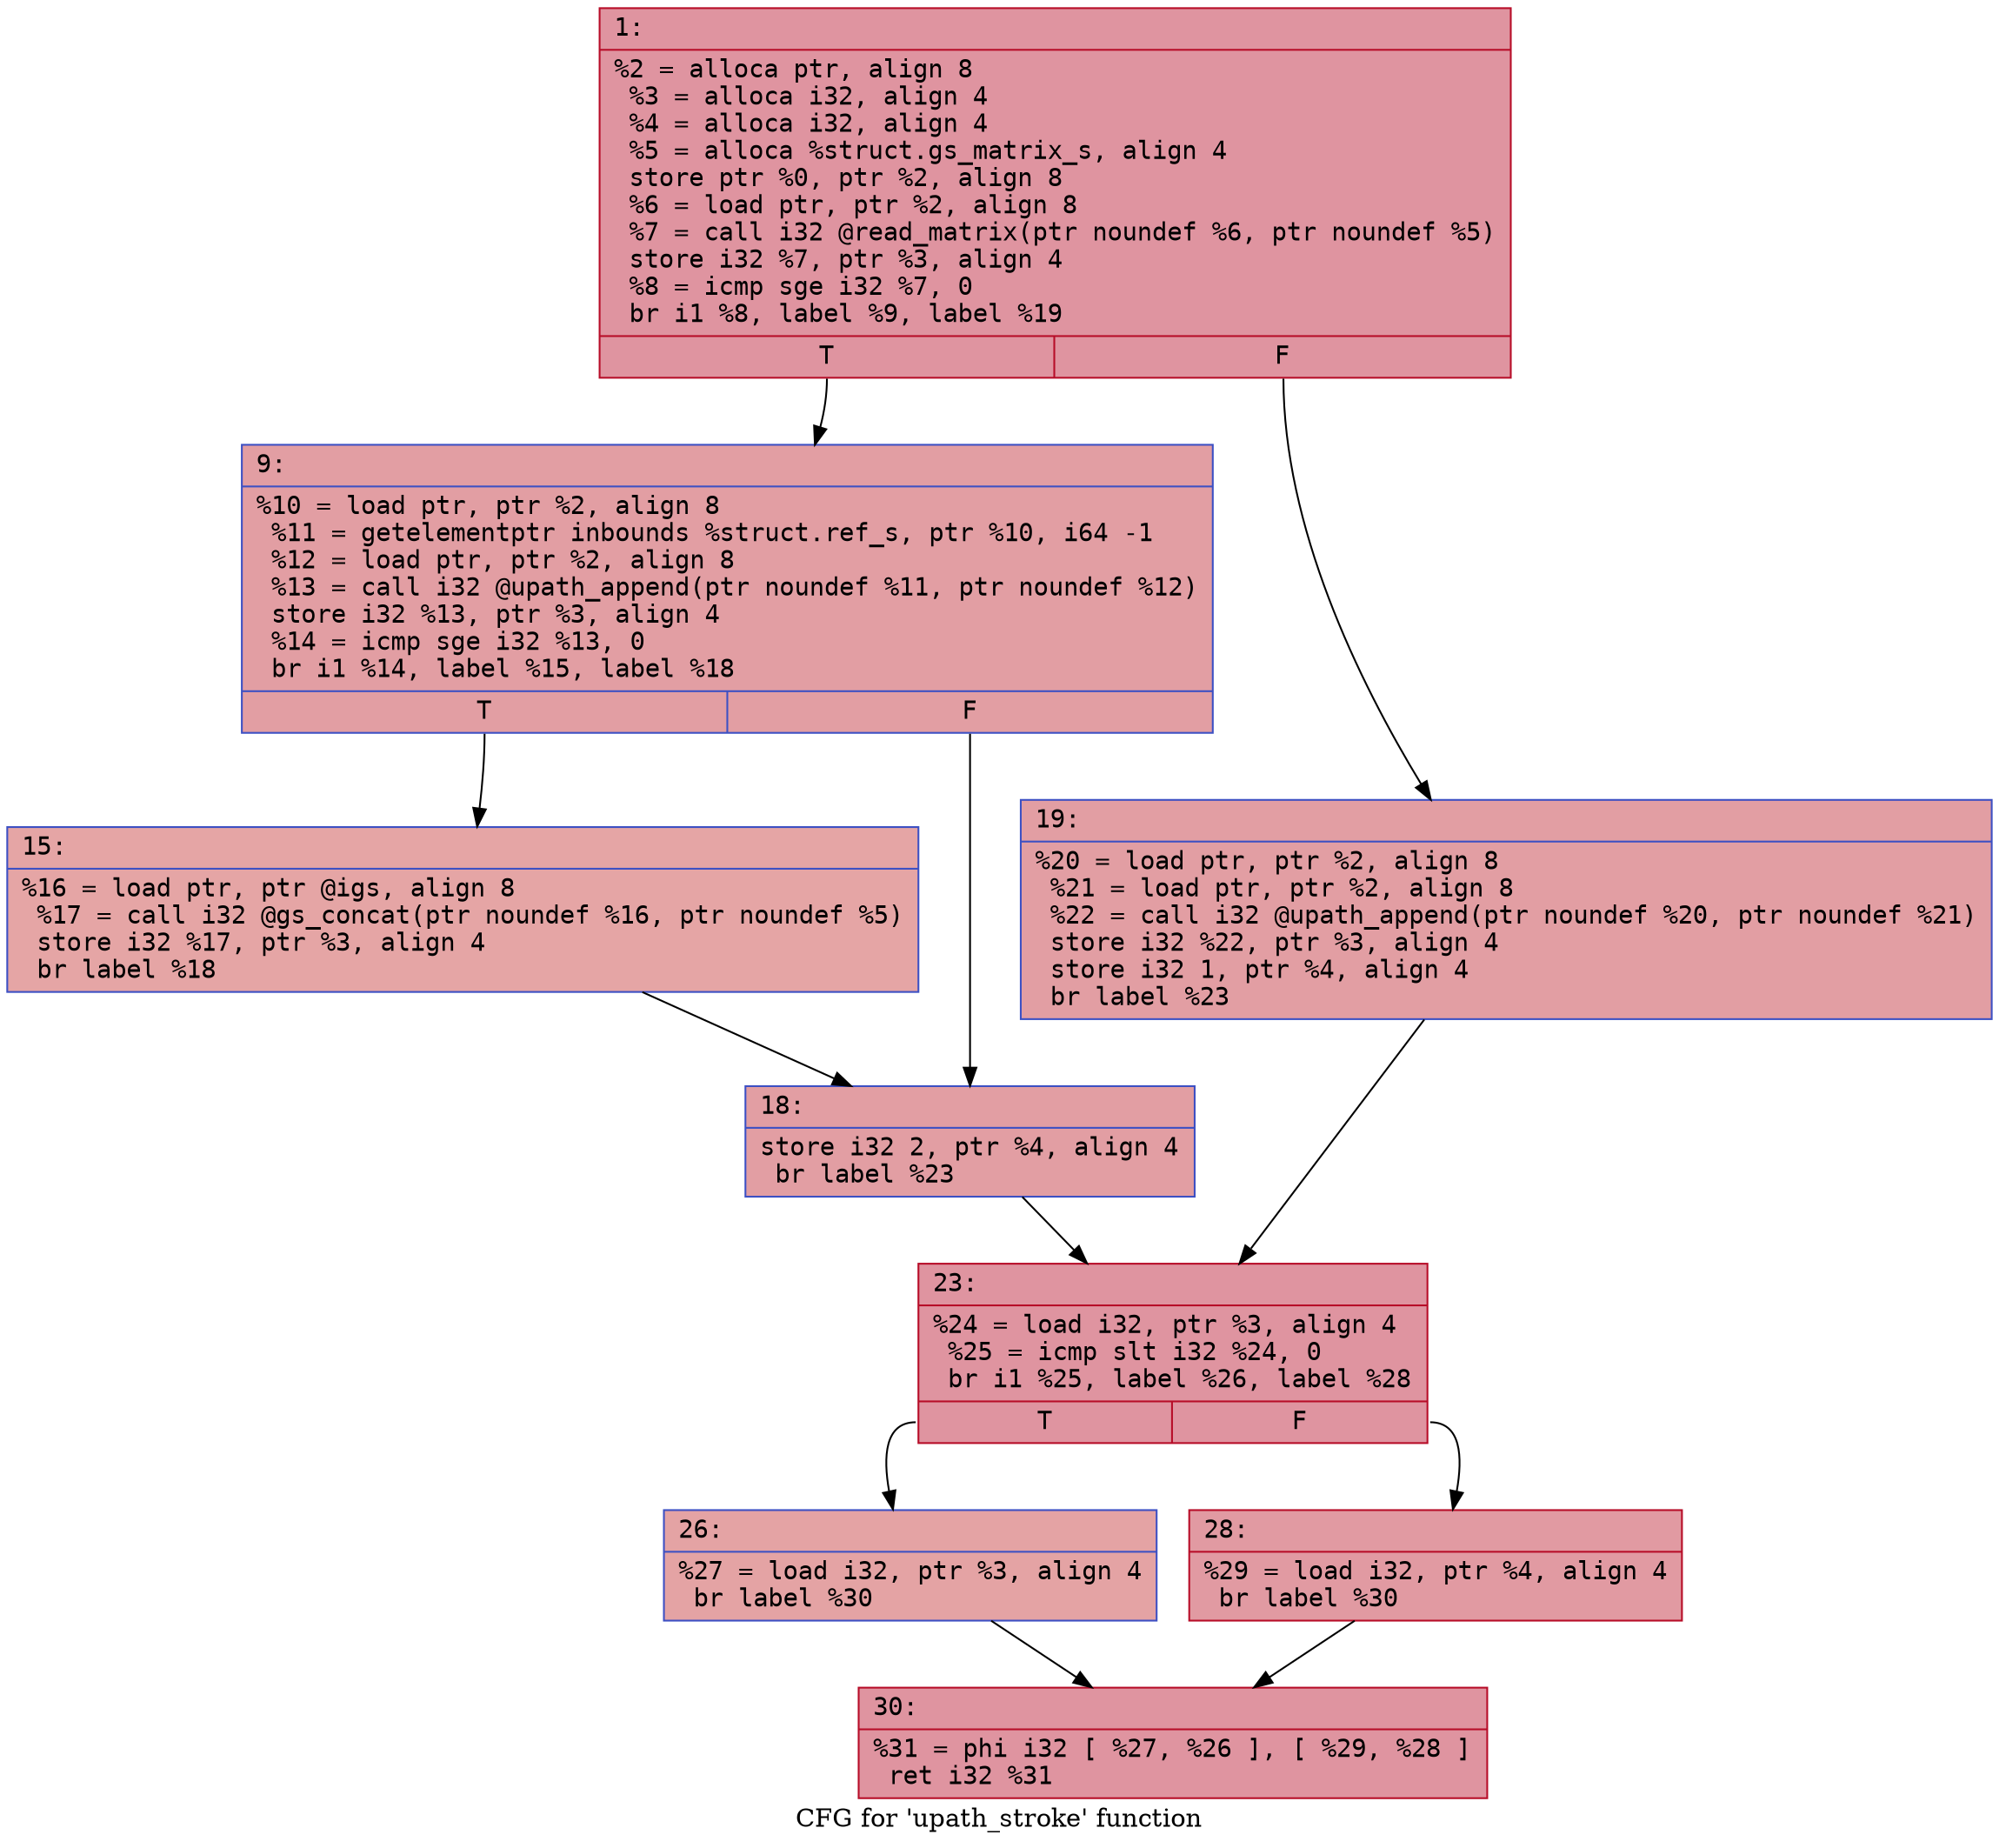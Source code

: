 digraph "CFG for 'upath_stroke' function" {
	label="CFG for 'upath_stroke' function";

	Node0x600003a81db0 [shape=record,color="#b70d28ff", style=filled, fillcolor="#b70d2870" fontname="Courier",label="{1:\l|  %2 = alloca ptr, align 8\l  %3 = alloca i32, align 4\l  %4 = alloca i32, align 4\l  %5 = alloca %struct.gs_matrix_s, align 4\l  store ptr %0, ptr %2, align 8\l  %6 = load ptr, ptr %2, align 8\l  %7 = call i32 @read_matrix(ptr noundef %6, ptr noundef %5)\l  store i32 %7, ptr %3, align 4\l  %8 = icmp sge i32 %7, 0\l  br i1 %8, label %9, label %19\l|{<s0>T|<s1>F}}"];
	Node0x600003a81db0:s0 -> Node0x600003a81e00[tooltip="1 -> 9\nProbability 50.00%" ];
	Node0x600003a81db0:s1 -> Node0x600003a81ef0[tooltip="1 -> 19\nProbability 50.00%" ];
	Node0x600003a81e00 [shape=record,color="#3d50c3ff", style=filled, fillcolor="#be242e70" fontname="Courier",label="{9:\l|  %10 = load ptr, ptr %2, align 8\l  %11 = getelementptr inbounds %struct.ref_s, ptr %10, i64 -1\l  %12 = load ptr, ptr %2, align 8\l  %13 = call i32 @upath_append(ptr noundef %11, ptr noundef %12)\l  store i32 %13, ptr %3, align 4\l  %14 = icmp sge i32 %13, 0\l  br i1 %14, label %15, label %18\l|{<s0>T|<s1>F}}"];
	Node0x600003a81e00:s0 -> Node0x600003a81e50[tooltip="9 -> 15\nProbability 50.00%" ];
	Node0x600003a81e00:s1 -> Node0x600003a81ea0[tooltip="9 -> 18\nProbability 50.00%" ];
	Node0x600003a81e50 [shape=record,color="#3d50c3ff", style=filled, fillcolor="#c5333470" fontname="Courier",label="{15:\l|  %16 = load ptr, ptr @igs, align 8\l  %17 = call i32 @gs_concat(ptr noundef %16, ptr noundef %5)\l  store i32 %17, ptr %3, align 4\l  br label %18\l}"];
	Node0x600003a81e50 -> Node0x600003a81ea0[tooltip="15 -> 18\nProbability 100.00%" ];
	Node0x600003a81ea0 [shape=record,color="#3d50c3ff", style=filled, fillcolor="#be242e70" fontname="Courier",label="{18:\l|  store i32 2, ptr %4, align 4\l  br label %23\l}"];
	Node0x600003a81ea0 -> Node0x600003a81f40[tooltip="18 -> 23\nProbability 100.00%" ];
	Node0x600003a81ef0 [shape=record,color="#3d50c3ff", style=filled, fillcolor="#be242e70" fontname="Courier",label="{19:\l|  %20 = load ptr, ptr %2, align 8\l  %21 = load ptr, ptr %2, align 8\l  %22 = call i32 @upath_append(ptr noundef %20, ptr noundef %21)\l  store i32 %22, ptr %3, align 4\l  store i32 1, ptr %4, align 4\l  br label %23\l}"];
	Node0x600003a81ef0 -> Node0x600003a81f40[tooltip="19 -> 23\nProbability 100.00%" ];
	Node0x600003a81f40 [shape=record,color="#b70d28ff", style=filled, fillcolor="#b70d2870" fontname="Courier",label="{23:\l|  %24 = load i32, ptr %3, align 4\l  %25 = icmp slt i32 %24, 0\l  br i1 %25, label %26, label %28\l|{<s0>T|<s1>F}}"];
	Node0x600003a81f40:s0 -> Node0x600003a81f90[tooltip="23 -> 26\nProbability 37.50%" ];
	Node0x600003a81f40:s1 -> Node0x600003a81fe0[tooltip="23 -> 28\nProbability 62.50%" ];
	Node0x600003a81f90 [shape=record,color="#3d50c3ff", style=filled, fillcolor="#c32e3170" fontname="Courier",label="{26:\l|  %27 = load i32, ptr %3, align 4\l  br label %30\l}"];
	Node0x600003a81f90 -> Node0x600003a82030[tooltip="26 -> 30\nProbability 100.00%" ];
	Node0x600003a81fe0 [shape=record,color="#b70d28ff", style=filled, fillcolor="#bb1b2c70" fontname="Courier",label="{28:\l|  %29 = load i32, ptr %4, align 4\l  br label %30\l}"];
	Node0x600003a81fe0 -> Node0x600003a82030[tooltip="28 -> 30\nProbability 100.00%" ];
	Node0x600003a82030 [shape=record,color="#b70d28ff", style=filled, fillcolor="#b70d2870" fontname="Courier",label="{30:\l|  %31 = phi i32 [ %27, %26 ], [ %29, %28 ]\l  ret i32 %31\l}"];
}
